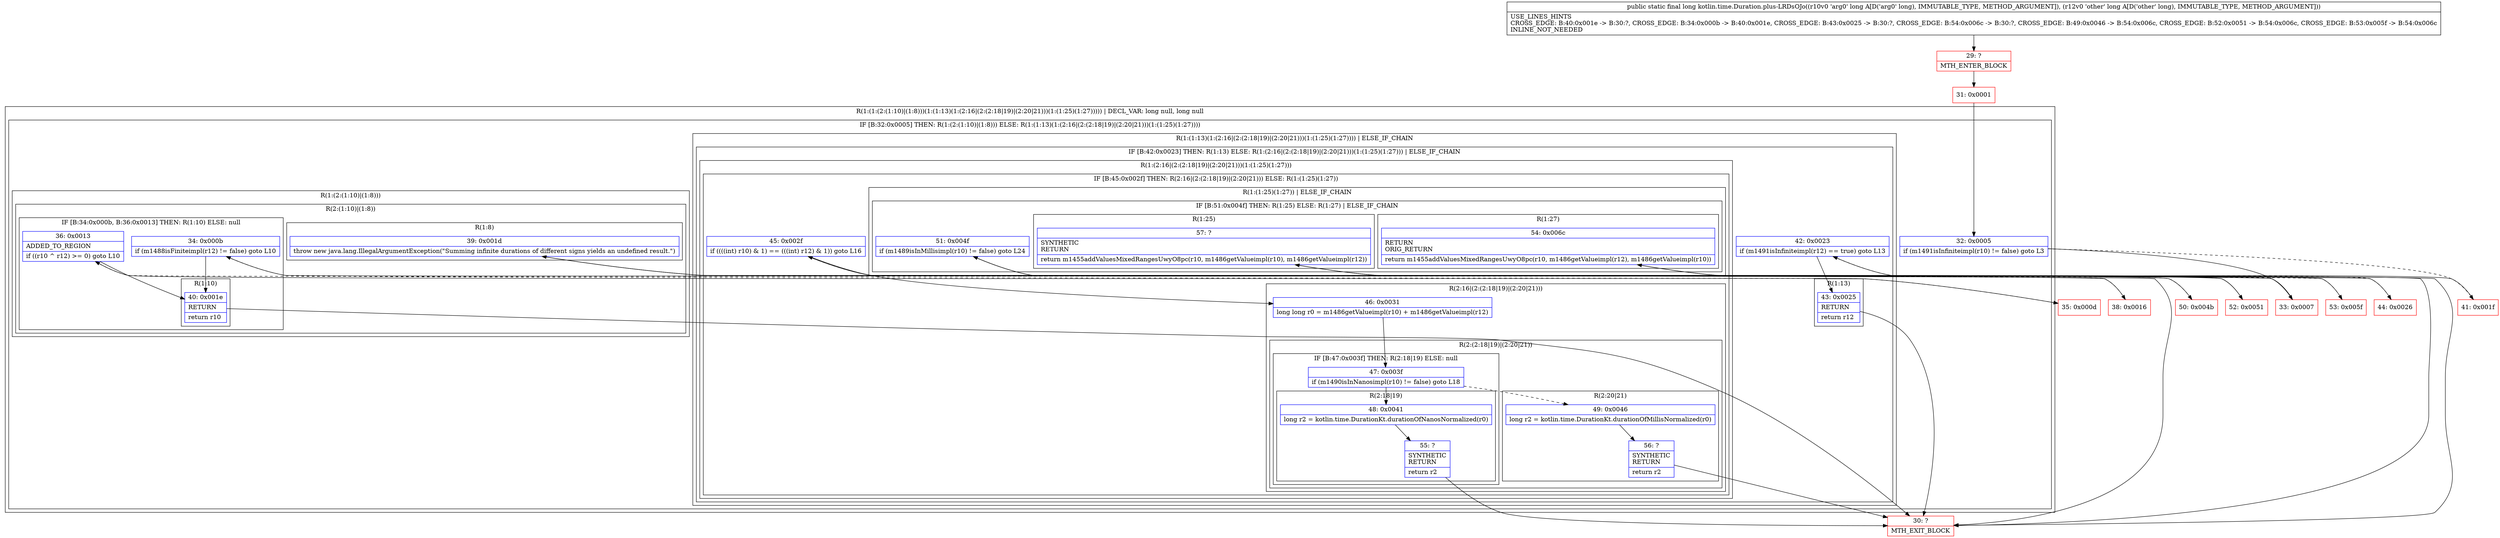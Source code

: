 digraph "CFG forkotlin.time.Duration.plus\-LRDsOJo(JJ)J" {
subgraph cluster_Region_2070865584 {
label = "R(1:(1:(2:(1:10)|(1:8)))(1:(1:13)(1:(2:16|(2:(2:18|19)|(2:20|21)))(1:(1:25)(1:27))))) | DECL_VAR: long null, long null\l";
node [shape=record,color=blue];
subgraph cluster_IfRegion_1513646056 {
label = "IF [B:32:0x0005] THEN: R(1:(2:(1:10)|(1:8))) ELSE: R(1:(1:13)(1:(2:16|(2:(2:18|19)|(2:20|21)))(1:(1:25)(1:27))))";
node [shape=record,color=blue];
Node_32 [shape=record,label="{32\:\ 0x0005|if (m1491isInfiniteimpl(r10) != false) goto L3\l}"];
subgraph cluster_Region_1949539018 {
label = "R(1:(2:(1:10)|(1:8)))";
node [shape=record,color=blue];
subgraph cluster_Region_1133127835 {
label = "R(2:(1:10)|(1:8))";
node [shape=record,color=blue];
subgraph cluster_IfRegion_1339886908 {
label = "IF [B:34:0x000b, B:36:0x0013] THEN: R(1:10) ELSE: null";
node [shape=record,color=blue];
Node_34 [shape=record,label="{34\:\ 0x000b|if (m1488isFiniteimpl(r12) != false) goto L10\l}"];
Node_36 [shape=record,label="{36\:\ 0x0013|ADDED_TO_REGION\l|if ((r10 ^ r12) \>= 0) goto L10\l}"];
subgraph cluster_Region_1455633416 {
label = "R(1:10)";
node [shape=record,color=blue];
Node_40 [shape=record,label="{40\:\ 0x001e|RETURN\l|return r10\l}"];
}
}
subgraph cluster_Region_1053688272 {
label = "R(1:8)";
node [shape=record,color=blue];
Node_39 [shape=record,label="{39\:\ 0x001d|throw new java.lang.IllegalArgumentException(\"Summing infinite durations of different signs yields an undefined result.\")\l}"];
}
}
}
subgraph cluster_Region_747780194 {
label = "R(1:(1:13)(1:(2:16|(2:(2:18|19)|(2:20|21)))(1:(1:25)(1:27)))) | ELSE_IF_CHAIN\l";
node [shape=record,color=blue];
subgraph cluster_IfRegion_184644641 {
label = "IF [B:42:0x0023] THEN: R(1:13) ELSE: R(1:(2:16|(2:(2:18|19)|(2:20|21)))(1:(1:25)(1:27))) | ELSE_IF_CHAIN\l";
node [shape=record,color=blue];
Node_42 [shape=record,label="{42\:\ 0x0023|if (m1491isInfiniteimpl(r12) == true) goto L13\l}"];
subgraph cluster_Region_1152217661 {
label = "R(1:13)";
node [shape=record,color=blue];
Node_43 [shape=record,label="{43\:\ 0x0025|RETURN\l|return r12\l}"];
}
subgraph cluster_Region_170081273 {
label = "R(1:(2:16|(2:(2:18|19)|(2:20|21)))(1:(1:25)(1:27)))";
node [shape=record,color=blue];
subgraph cluster_IfRegion_927941623 {
label = "IF [B:45:0x002f] THEN: R(2:16|(2:(2:18|19)|(2:20|21))) ELSE: R(1:(1:25)(1:27))";
node [shape=record,color=blue];
Node_45 [shape=record,label="{45\:\ 0x002f|if ((((int) r10) & 1) == (((int) r12) & 1)) goto L16\l}"];
subgraph cluster_Region_719107918 {
label = "R(2:16|(2:(2:18|19)|(2:20|21)))";
node [shape=record,color=blue];
Node_46 [shape=record,label="{46\:\ 0x0031|long long r0 = m1486getValueimpl(r10) + m1486getValueimpl(r12)\l}"];
subgraph cluster_Region_930060611 {
label = "R(2:(2:18|19)|(2:20|21))";
node [shape=record,color=blue];
subgraph cluster_IfRegion_410790153 {
label = "IF [B:47:0x003f] THEN: R(2:18|19) ELSE: null";
node [shape=record,color=blue];
Node_47 [shape=record,label="{47\:\ 0x003f|if (m1490isInNanosimpl(r10) != false) goto L18\l}"];
subgraph cluster_Region_972500023 {
label = "R(2:18|19)";
node [shape=record,color=blue];
Node_48 [shape=record,label="{48\:\ 0x0041|long r2 = kotlin.time.DurationKt.durationOfNanosNormalized(r0)\l}"];
Node_55 [shape=record,label="{55\:\ ?|SYNTHETIC\lRETURN\l|return r2\l}"];
}
}
subgraph cluster_Region_846487262 {
label = "R(2:20|21)";
node [shape=record,color=blue];
Node_49 [shape=record,label="{49\:\ 0x0046|long r2 = kotlin.time.DurationKt.durationOfMillisNormalized(r0)\l}"];
Node_56 [shape=record,label="{56\:\ ?|SYNTHETIC\lRETURN\l|return r2\l}"];
}
}
}
subgraph cluster_Region_194196748 {
label = "R(1:(1:25)(1:27)) | ELSE_IF_CHAIN\l";
node [shape=record,color=blue];
subgraph cluster_IfRegion_1183747954 {
label = "IF [B:51:0x004f] THEN: R(1:25) ELSE: R(1:27) | ELSE_IF_CHAIN\l";
node [shape=record,color=blue];
Node_51 [shape=record,label="{51\:\ 0x004f|if (m1489isInMillisimpl(r10) != false) goto L24\l}"];
subgraph cluster_Region_232829793 {
label = "R(1:25)";
node [shape=record,color=blue];
Node_57 [shape=record,label="{57\:\ ?|SYNTHETIC\lRETURN\l|return m1455addValuesMixedRangesUwyO8pc(r10, m1486getValueimpl(r10), m1486getValueimpl(r12))\l}"];
}
subgraph cluster_Region_1957554101 {
label = "R(1:27)";
node [shape=record,color=blue];
Node_54 [shape=record,label="{54\:\ 0x006c|RETURN\lORIG_RETURN\l|return m1455addValuesMixedRangesUwyO8pc(r10, m1486getValueimpl(r12), m1486getValueimpl(r10))\l}"];
}
}
}
}
}
}
}
}
}
Node_29 [shape=record,color=red,label="{29\:\ ?|MTH_ENTER_BLOCK\l}"];
Node_31 [shape=record,color=red,label="{31\:\ 0x0001}"];
Node_33 [shape=record,color=red,label="{33\:\ 0x0007}"];
Node_35 [shape=record,color=red,label="{35\:\ 0x000d}"];
Node_38 [shape=record,color=red,label="{38\:\ 0x0016}"];
Node_30 [shape=record,color=red,label="{30\:\ ?|MTH_EXIT_BLOCK\l}"];
Node_41 [shape=record,color=red,label="{41\:\ 0x001f}"];
Node_44 [shape=record,color=red,label="{44\:\ 0x0026}"];
Node_50 [shape=record,color=red,label="{50\:\ 0x004b}"];
Node_52 [shape=record,color=red,label="{52\:\ 0x0051}"];
Node_53 [shape=record,color=red,label="{53\:\ 0x005f}"];
MethodNode[shape=record,label="{public static final long kotlin.time.Duration.plus\-LRDsOJo((r10v0 'arg0' long A[D('arg0' long), IMMUTABLE_TYPE, METHOD_ARGUMENT]), (r12v0 'other' long A[D('other' long), IMMUTABLE_TYPE, METHOD_ARGUMENT]))  | USE_LINES_HINTS\lCROSS_EDGE: B:40:0x001e \-\> B:30:?, CROSS_EDGE: B:34:0x000b \-\> B:40:0x001e, CROSS_EDGE: B:43:0x0025 \-\> B:30:?, CROSS_EDGE: B:54:0x006c \-\> B:30:?, CROSS_EDGE: B:49:0x0046 \-\> B:54:0x006c, CROSS_EDGE: B:52:0x0051 \-\> B:54:0x006c, CROSS_EDGE: B:53:0x005f \-\> B:54:0x006c\lINLINE_NOT_NEEDED\l}"];
MethodNode -> Node_29;Node_32 -> Node_33;
Node_32 -> Node_41[style=dashed];
Node_34 -> Node_35[style=dashed];
Node_34 -> Node_40;
Node_36 -> Node_38[style=dashed];
Node_36 -> Node_40;
Node_40 -> Node_30;
Node_39 -> Node_30;
Node_42 -> Node_43;
Node_42 -> Node_44[style=dashed];
Node_43 -> Node_30;
Node_45 -> Node_46;
Node_45 -> Node_50[style=dashed];
Node_46 -> Node_47;
Node_47 -> Node_48;
Node_47 -> Node_49[style=dashed];
Node_48 -> Node_55;
Node_55 -> Node_30;
Node_49 -> Node_56;
Node_56 -> Node_30;
Node_51 -> Node_52;
Node_51 -> Node_53[style=dashed];
Node_57 -> Node_30;
Node_54 -> Node_30;
Node_29 -> Node_31;
Node_31 -> Node_32;
Node_33 -> Node_34;
Node_35 -> Node_36;
Node_38 -> Node_39;
Node_41 -> Node_42;
Node_44 -> Node_45;
Node_50 -> Node_51;
Node_52 -> Node_57;
Node_53 -> Node_54;
}

